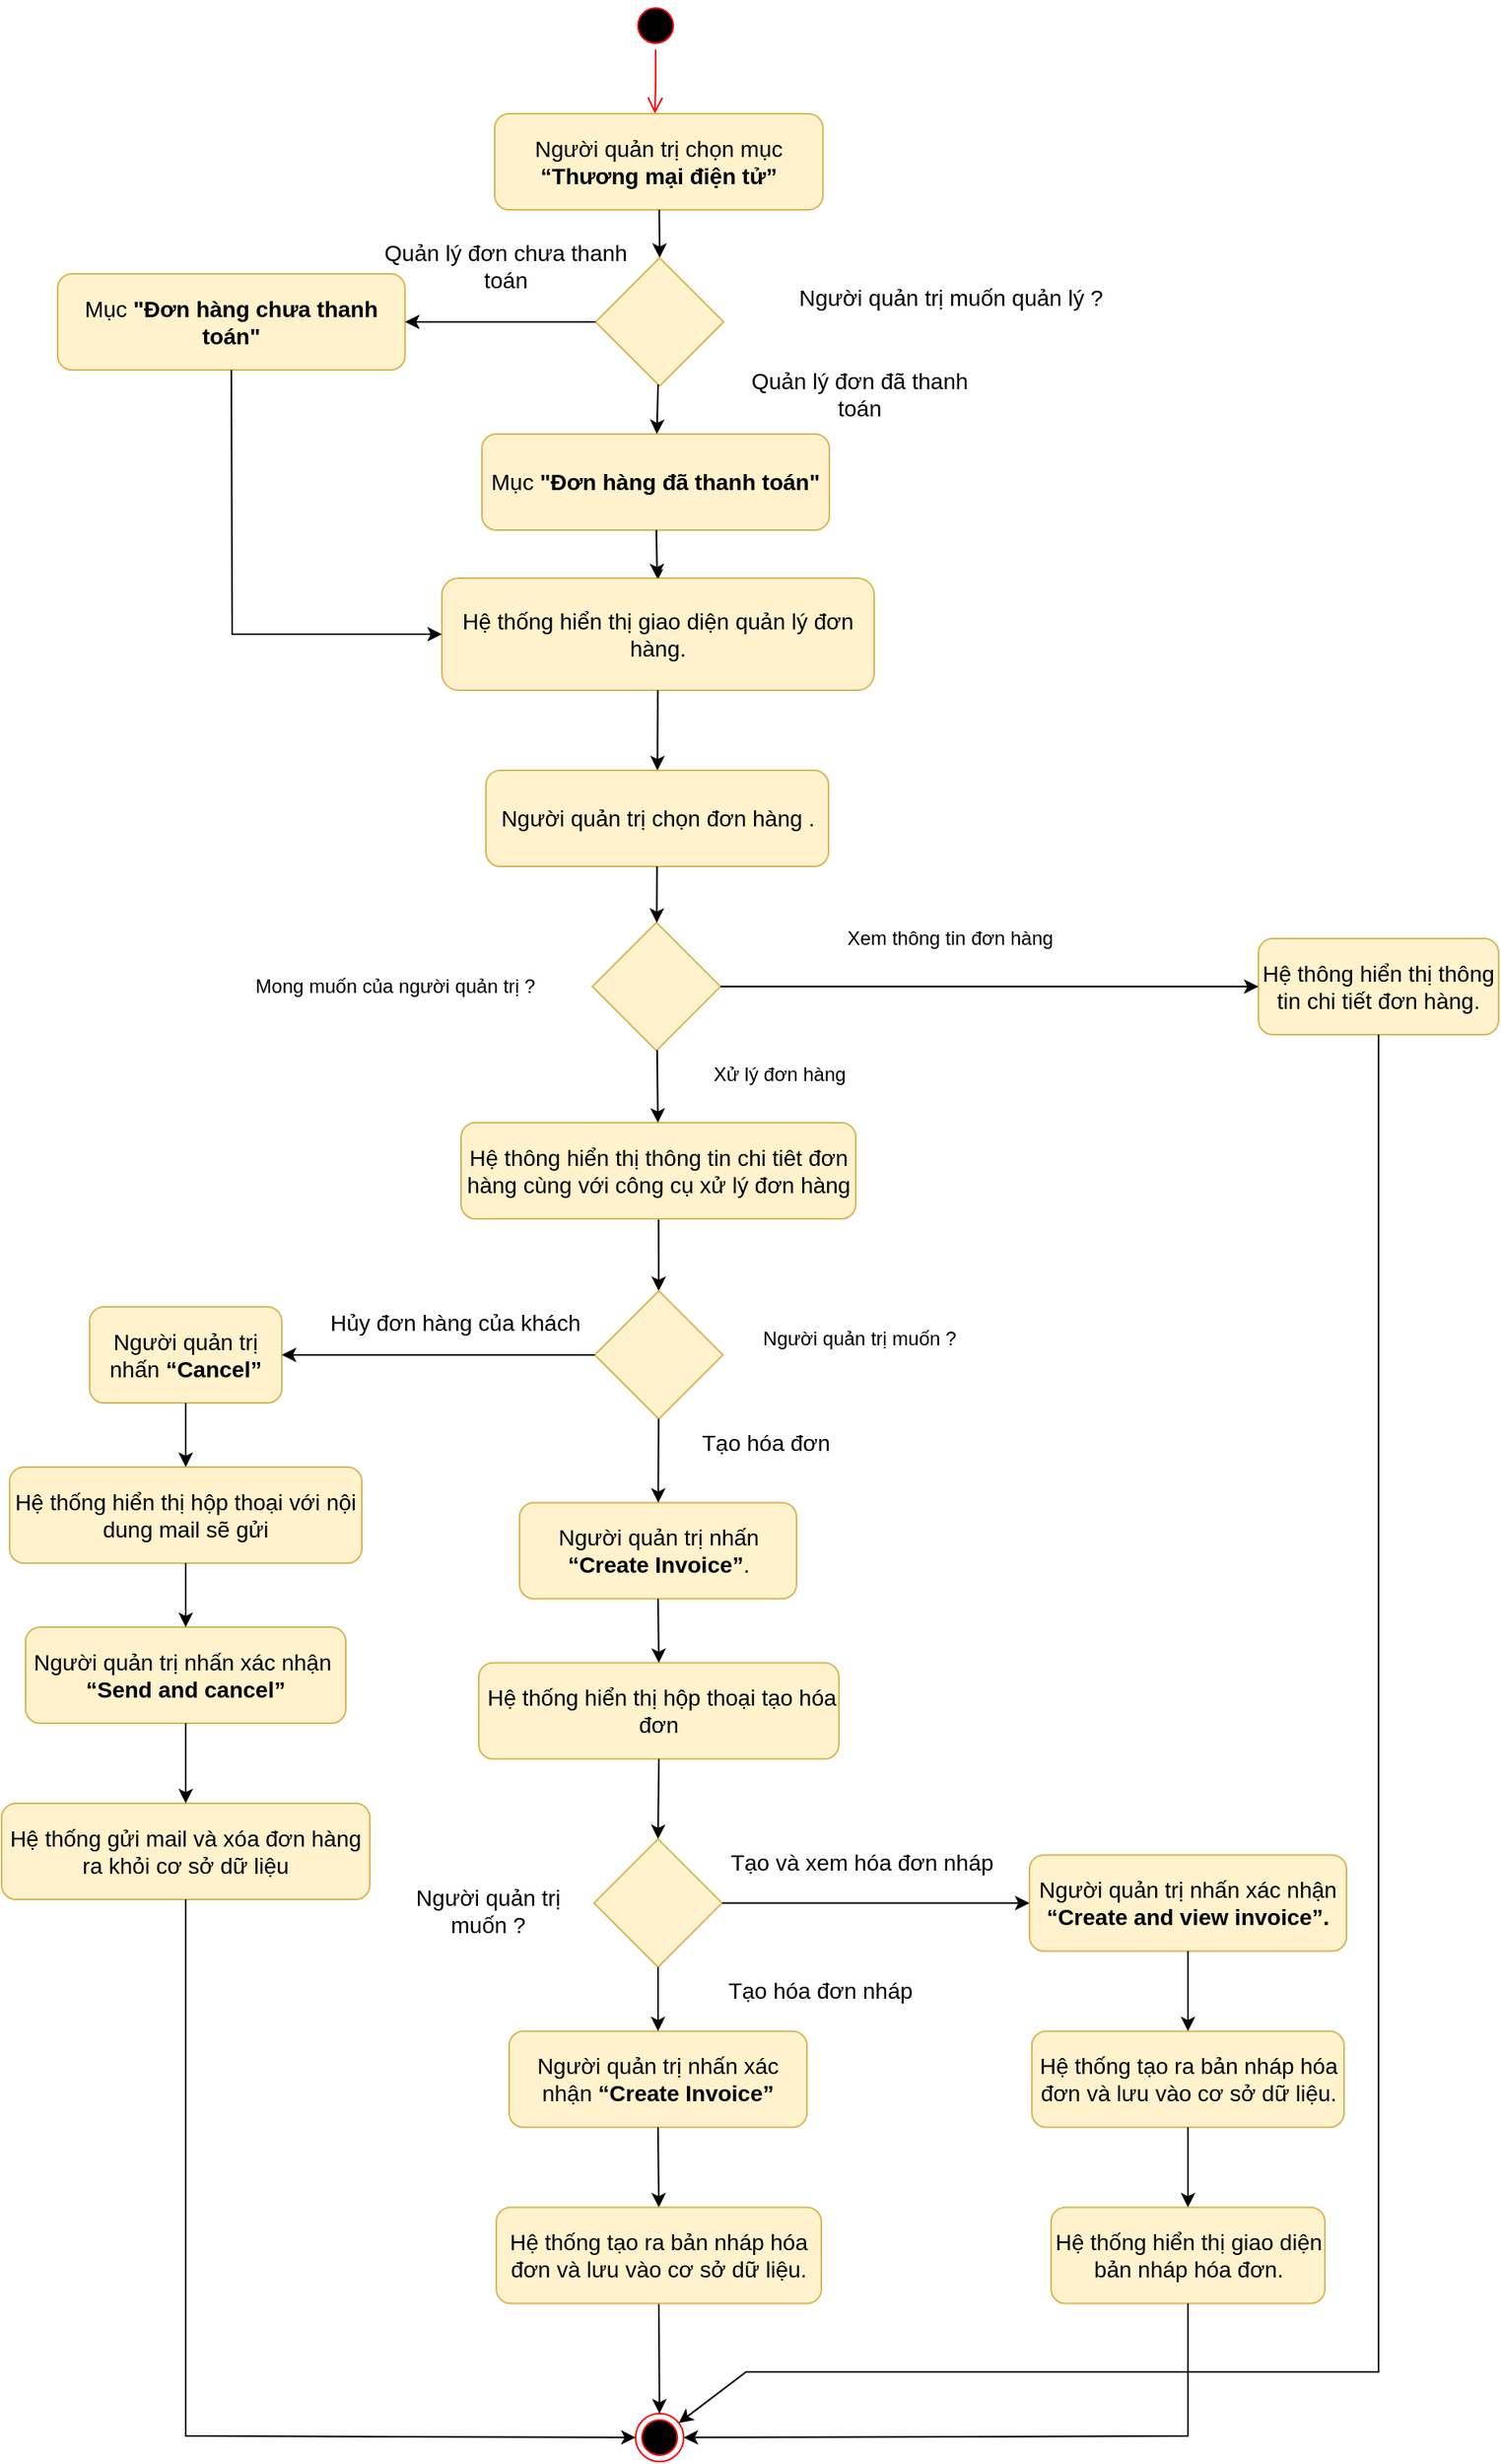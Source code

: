 <mxfile version="20.6.0" type="google"><diagram id="NtIufhbVTjzd1eWzALGa" name="Page-1"><mxGraphModel grid="1" page="1" gridSize="10" guides="1" tooltips="1" connect="1" arrows="1" fold="1" pageScale="1" pageWidth="850" pageHeight="1100" math="0" shadow="0"><root><mxCell id="0"/><mxCell id="1" parent="0"/><mxCell id="KUfu6anbVa3KnyMD5vDD-2" value="" style="ellipse;html=1;shape=startState;fillColor=#000000;strokeColor=#ff0000;fontSize=14;" vertex="1" parent="1"><mxGeometry x="408.5" y="80" width="30" height="30" as="geometry"/></mxCell><mxCell id="KUfu6anbVa3KnyMD5vDD-3" value="" style="edgeStyle=orthogonalEdgeStyle;html=1;verticalAlign=bottom;endArrow=open;endSize=8;strokeColor=#ff0000;rounded=0;fontSize=14;entryX=0.488;entryY=0;entryDx=0;entryDy=0;entryPerimeter=0;" edge="1" parent="1" source="KUfu6anbVa3KnyMD5vDD-2" target="KUfu6anbVa3KnyMD5vDD-4"><mxGeometry relative="1" as="geometry"><mxPoint x="423" y="140" as="targetPoint"/></mxGeometry></mxCell><mxCell id="KUfu6anbVa3KnyMD5vDD-4" value="&lt;b id=&quot;docs-internal-guid-8980c4c9-7fff-c3e4-bc21-66bbaf039bb8&quot; style=&quot;font-weight: normal; font-size: 14px;&quot;&gt;&lt;span style=&quot;font-size: 14px; font-family: Calibri, sans-serif; color: rgb(0, 0, 0); background-color: transparent; font-weight: 400; font-style: normal; font-variant: normal; text-decoration: none; vertical-align: baseline;&quot;&gt;Người quản trị chọn mục &lt;/span&gt;&lt;span style=&quot;font-size: 14px; font-family: Calibri, sans-serif; color: rgb(0, 0, 0); background-color: transparent; font-weight: 700; font-style: normal; font-variant: normal; text-decoration: none; vertical-align: baseline;&quot;&gt;“Thương mại điện tử”&lt;/span&gt;&lt;/b&gt;" style="rounded=1;whiteSpace=wrap;html=1;fillColor=#fff2cc;strokeColor=#d6b656;fontSize=14;" vertex="1" parent="1"><mxGeometry x="323" y="150" width="205" height="60" as="geometry"/></mxCell><mxCell id="KUfu6anbVa3KnyMD5vDD-5" value="&lt;span id=&quot;docs-internal-guid-a3a27db2-7fff-051c-828b-8b4efbaabe49&quot; style=&quot;font-size: 14px;&quot;&gt;&lt;p style=&quot;line-height: 1.2; margin-top: 0pt; margin-bottom: 0pt; font-size: 14px;&quot; dir=&quot;ltr&quot;&gt;&lt;span id=&quot;docs-internal-guid-9647f9d7-7fff-be7b-ffa3-6aff18ac8986&quot; style=&quot;font-size: 14px;&quot;&gt;&lt;/span&gt;&lt;/p&gt;&lt;p style=&quot;line-height: 1.2; margin-top: 0pt; margin-bottom: 0pt; font-size: 14px;&quot; dir=&quot;ltr&quot;&gt;&lt;span style=&quot;font-size: 14px; font-family: Calibri, sans-serif; color: rgb(0, 0, 0); background-color: transparent; font-weight: 400; font-style: normal; font-variant: normal; text-decoration: none; vertical-align: baseline;&quot;&gt;Hệ thống hiển thị giao diện quản lý đơn hàng.&lt;/span&gt;&lt;/p&gt;&lt;/span&gt;" style="rounded=1;whiteSpace=wrap;html=1;fillColor=#fff2cc;strokeColor=#d6b656;fontSize=14;" vertex="1" parent="1"><mxGeometry x="290" y="440" width="270" height="70" as="geometry"/></mxCell><mxCell id="KUfu6anbVa3KnyMD5vDD-6" value="&lt;span id=&quot;docs-internal-guid-f438fb41-7fff-bad0-ffcc-31dd240963cc&quot; style=&quot;font-size: 14px;&quot;&gt;&lt;span style=&quot;font-size: 14px; font-family: Calibri, sans-serif; background-color: transparent; font-variant-numeric: normal; font-variant-east-asian: normal; vertical-align: baseline;&quot;&gt;Người&amp;nbsp;&lt;span style=&quot;font-family: Helvetica; font-size: 14px;&quot; id=&quot;docs-internal-guid-8980c4c9-7fff-c3e4-bc21-66bbaf039bb8&quot;&gt;&lt;span style=&quot;font-family: Calibri, sans-serif; background-color: transparent; font-variant-numeric: normal; font-variant-east-asian: normal; vertical-align: baseline; font-size: 14px;&quot;&gt;quản trị&amp;nbsp;&lt;/span&gt;&lt;/span&gt;chọn đơn hàng .&lt;/span&gt;&lt;/span&gt;" style="rounded=1;whiteSpace=wrap;html=1;fillColor=#fff2cc;strokeColor=#d6b656;fontSize=14;" vertex="1" parent="1"><mxGeometry x="317.5" y="560" width="214" height="60" as="geometry"/></mxCell><mxCell id="KUfu6anbVa3KnyMD5vDD-7" value="&lt;span style=&quot;background-color: transparent; font-family: Calibri, sans-serif; font-size: 14px;&quot;&gt;Hệ thông hiển thị thông tin chi tiết đơn hàng.&lt;/span&gt;&lt;br style=&quot;font-size: 14px;&quot;&gt;" style="rounded=1;whiteSpace=wrap;html=1;fillColor=#fff2cc;strokeColor=#d6b656;fontSize=14;" vertex="1" parent="1"><mxGeometry x="800" y="665" width="150" height="60" as="geometry"/></mxCell><mxCell id="KUfu6anbVa3KnyMD5vDD-9" value="" style="endArrow=classic;html=1;rounded=0;entryX=0.5;entryY=0;entryDx=0;entryDy=0;fontSize=14;" edge="1" parent="1" source="KUfu6anbVa3KnyMD5vDD-4" target="KUfu6anbVa3KnyMD5vDD-49"><mxGeometry width="50" height="50" relative="1" as="geometry"><mxPoint x="243.5" y="410" as="sourcePoint"/><mxPoint x="614.5" y="190" as="targetPoint"/></mxGeometry></mxCell><mxCell id="KUfu6anbVa3KnyMD5vDD-10" value="" style="endArrow=classic;html=1;rounded=0;fontSize=14;" edge="1" parent="1" source="KUfu6anbVa3KnyMD5vDD-5" target="KUfu6anbVa3KnyMD5vDD-6"><mxGeometry width="50" height="50" relative="1" as="geometry"><mxPoint x="434.5" y="420" as="sourcePoint"/><mxPoint x="434.5" y="480" as="targetPoint"/></mxGeometry></mxCell><mxCell id="KUfu6anbVa3KnyMD5vDD-48" value="&lt;span id=&quot;docs-internal-guid-2b19aabf-7fff-3144-191e-baf4130a2cd1&quot; style=&quot;font-size: 14px;&quot;&gt;&lt;span style=&quot;font-size: 14px; font-family: Calibri, sans-serif; background-color: transparent; font-variant-numeric: normal; font-variant-east-asian: normal; vertical-align: baseline;&quot;&gt;Mục &lt;b style=&quot;font-size: 14px;&quot;&gt;&quot;Đơn hàng chưa thanh toán&quot;&lt;/b&gt;&lt;/span&gt;&lt;/span&gt;" style="rounded=1;whiteSpace=wrap;html=1;fillColor=#fff2cc;strokeColor=#d6b656;fontSize=14;" vertex="1" parent="1"><mxGeometry x="50" y="250" width="217" height="60" as="geometry"/></mxCell><mxCell id="KUfu6anbVa3KnyMD5vDD-49" value="" style="rhombus;whiteSpace=wrap;html=1;fillColor=#fff2cc;strokeColor=#d6b656;fontSize=14;" vertex="1" parent="1"><mxGeometry x="386" y="240" width="80" height="80" as="geometry"/></mxCell><mxCell id="KUfu6anbVa3KnyMD5vDD-85" value="" style="edgeStyle=orthogonalEdgeStyle;rounded=0;orthogonalLoop=1;jettySize=auto;html=1;strokeWidth=0;fontSize=14;" edge="1" parent="1" source="KUfu6anbVa3KnyMD5vDD-50" target="KUfu6anbVa3KnyMD5vDD-5"><mxGeometry relative="1" as="geometry"/></mxCell><mxCell id="KUfu6anbVa3KnyMD5vDD-50" value="&lt;span style=&quot;font-family: Calibri, sans-serif; font-size: 14px;&quot;&gt;Mục&amp;nbsp;&lt;/span&gt;&lt;b style=&quot;font-family: Calibri, sans-serif; font-size: 14px;&quot;&gt;&quot;Đơn hàng đã thanh toán&quot;&lt;/b&gt;" style="rounded=1;whiteSpace=wrap;html=1;fillColor=#fff2cc;strokeColor=#d6b656;fontSize=14;" vertex="1" parent="1"><mxGeometry x="315" y="350" width="217" height="60" as="geometry"/></mxCell><mxCell id="KUfu6anbVa3KnyMD5vDD-52" value="" style="endArrow=classic;html=1;rounded=0;fontSize=14;" edge="1" parent="1" source="KUfu6anbVa3KnyMD5vDD-49" target="KUfu6anbVa3KnyMD5vDD-48"><mxGeometry width="50" height="50" relative="1" as="geometry"><mxPoint x="314.5" y="340" as="sourcePoint"/><mxPoint x="263" y="270" as="targetPoint"/></mxGeometry></mxCell><mxCell id="KUfu6anbVa3KnyMD5vDD-53" value="" style="endArrow=classic;html=1;rounded=0;fontSize=14;" edge="1" parent="1" source="KUfu6anbVa3KnyMD5vDD-49" target="KUfu6anbVa3KnyMD5vDD-50"><mxGeometry width="50" height="50" relative="1" as="geometry"><mxPoint x="514.5" y="380" as="sourcePoint"/><mxPoint x="564.5" y="330" as="targetPoint"/></mxGeometry></mxCell><mxCell id="KUfu6anbVa3KnyMD5vDD-54" value="" style="endArrow=classic;html=1;rounded=0;exitX=0.5;exitY=1;exitDx=0;exitDy=0;entryX=0;entryY=0.5;entryDx=0;entryDy=0;fontSize=14;" edge="1" parent="1" source="KUfu6anbVa3KnyMD5vDD-48" target="KUfu6anbVa3KnyMD5vDD-5"><mxGeometry width="50" height="50" relative="1" as="geometry"><mxPoint x="160" y="490" as="sourcePoint"/><mxPoint x="210" y="440" as="targetPoint"/><Array as="points"><mxPoint x="159" y="475"/></Array></mxGeometry></mxCell><mxCell id="KUfu6anbVa3KnyMD5vDD-55" value="" style="endArrow=classic;html=1;rounded=0;fontSize=14;" edge="1" parent="1" source="KUfu6anbVa3KnyMD5vDD-50" target="KUfu6anbVa3KnyMD5vDD-5"><mxGeometry width="50" height="50" relative="1" as="geometry"><mxPoint x="590" y="380" as="sourcePoint"/><mxPoint x="640" y="330" as="targetPoint"/></mxGeometry></mxCell><mxCell id="OPF8tcInGK0EnsV9tsto-1" value="&lt;font style=&quot;font-size: 14px;&quot;&gt;Người quản trị muốn quản lý ?&lt;/font&gt;" style="text;html=1;strokeColor=none;fillColor=none;align=center;verticalAlign=middle;whiteSpace=wrap;rounded=0;fontSize=14;" vertex="1" parent="1"><mxGeometry x="503.5" y="250" width="208" height="30" as="geometry"/></mxCell><mxCell id="OPF8tcInGK0EnsV9tsto-2" value="Quản lý đơn chưa thanh toán" style="text;html=1;strokeColor=none;fillColor=none;align=center;verticalAlign=middle;whiteSpace=wrap;rounded=0;fontSize=14;" vertex="1" parent="1"><mxGeometry x="245" y="230" width="170" height="30" as="geometry"/></mxCell><mxCell id="OPF8tcInGK0EnsV9tsto-3" value="Quản lý đơn đã thanh toán" style="text;html=1;strokeColor=none;fillColor=none;align=center;verticalAlign=middle;whiteSpace=wrap;rounded=0;fontSize=14;" vertex="1" parent="1"><mxGeometry x="472" y="310" width="158" height="30" as="geometry"/></mxCell><mxCell id="6-I2fdRsybvH0xpBylqt-1" value="" style="rhombus;whiteSpace=wrap;html=1;fillColor=#fff2cc;strokeColor=#d6b656;" vertex="1" parent="1"><mxGeometry x="384" y="655" width="80" height="80" as="geometry"/></mxCell><mxCell id="6-I2fdRsybvH0xpBylqt-2" value="" style="endArrow=classic;html=1;rounded=0;" edge="1" parent="1" source="6-I2fdRsybvH0xpBylqt-1" target="KUfu6anbVa3KnyMD5vDD-7"><mxGeometry width="50" height="50" relative="1" as="geometry"><mxPoint x="470" y="770" as="sourcePoint"/><mxPoint x="520" y="720" as="targetPoint"/></mxGeometry></mxCell><mxCell id="6-I2fdRsybvH0xpBylqt-3" value="" style="ellipse;html=1;shape=endState;fillColor=#000000;strokeColor=#ff0000;fontSize=14;" vertex="1" parent="1"><mxGeometry x="411" y="1586" width="30" height="30" as="geometry"/></mxCell><mxCell id="6-I2fdRsybvH0xpBylqt-5" value="" style="endArrow=classic;html=1;rounded=0;fontSize=14;exitX=0.5;exitY=1;exitDx=0;exitDy=0;" edge="1" parent="1" source="6-I2fdRsybvH0xpBylqt-14" target="6-I2fdRsybvH0xpBylqt-3"><mxGeometry width="50" height="50" relative="1" as="geometry"><mxPoint x="426" y="1577.26" as="sourcePoint"/><mxPoint x="426" y="1617.26" as="targetPoint"/></mxGeometry></mxCell><mxCell id="6-I2fdRsybvH0xpBylqt-6" value="" style="endArrow=classic;html=1;rounded=0;fontSize=14;" edge="1" parent="1" source="6-I2fdRsybvH0xpBylqt-20" target="6-I2fdRsybvH0xpBylqt-32"><mxGeometry width="50" height="50" relative="1" as="geometry"><mxPoint x="423.716" y="899.716" as="sourcePoint"/><mxPoint x="410" y="900" as="targetPoint"/></mxGeometry></mxCell><mxCell id="6-I2fdRsybvH0xpBylqt-8" value="&lt;span id=&quot;docs-internal-guid-dfa1f547-7fff-2bdf-1cb7-a252db305fa9&quot; style=&quot;font-size: 14px;&quot;&gt;&lt;span style=&quot;font-size: 14px; font-family: Calibri, sans-serif; background-color: transparent; font-variant-numeric: normal; font-variant-east-asian: normal; vertical-align: baseline;&quot;&gt;Người quản trị nhấn &lt;/span&gt;&lt;span style=&quot;font-size: 14px; font-family: Calibri, sans-serif; background-color: transparent; font-weight: 700; font-variant-numeric: normal; font-variant-east-asian: normal; vertical-align: baseline;&quot;&gt;“Create Invoice”&lt;/span&gt;&lt;span style=&quot;font-size: 14px; font-family: Calibri, sans-serif; background-color: transparent; font-variant-numeric: normal; font-variant-east-asian: normal; vertical-align: baseline;&quot;&gt;.&lt;/span&gt;&lt;/span&gt;" style="rounded=1;whiteSpace=wrap;html=1;fontSize=14;fillColor=#fff2cc;strokeColor=#d6b656;" vertex="1" parent="1"><mxGeometry x="338.5" y="1017.26" width="173" height="60" as="geometry"/></mxCell><mxCell id="6-I2fdRsybvH0xpBylqt-9" value="&lt;span id=&quot;docs-internal-guid-a148e994-7fff-7543-564e-c5d7829d4c5a&quot; style=&quot;font-size: 14px;&quot;&gt;&lt;p style=&quot;line-height: 1.2; margin-top: 0pt; margin-bottom: 0pt; font-size: 14px;&quot; dir=&quot;ltr&quot;&gt;&lt;span style=&quot;font-size: 14px; font-family: Calibri, sans-serif; background-color: transparent; font-variant-numeric: normal; font-variant-east-asian: normal; vertical-align: baseline;&quot;&gt;&amp;nbsp;Hệ thống hiển thị hộp thoại tạo hóa đơn&lt;/span&gt;&lt;/p&gt;&lt;/span&gt;" style="rounded=1;whiteSpace=wrap;html=1;fontSize=14;fillColor=#fff2cc;strokeColor=#d6b656;" vertex="1" parent="1"><mxGeometry x="313" y="1117.26" width="225" height="60" as="geometry"/></mxCell><mxCell id="6-I2fdRsybvH0xpBylqt-10" value="" style="endArrow=classic;html=1;rounded=0;fontSize=14;exitX=0.5;exitY=1;exitDx=0;exitDy=0;entryX=0.5;entryY=0;entryDx=0;entryDy=0;" edge="1" parent="1" source="6-I2fdRsybvH0xpBylqt-8" target="6-I2fdRsybvH0xpBylqt-9"><mxGeometry width="50" height="50" relative="1" as="geometry"><mxPoint x="231.5" y="1117.26" as="sourcePoint"/><mxPoint x="281.5" y="1067.26" as="targetPoint"/></mxGeometry></mxCell><mxCell id="6-I2fdRsybvH0xpBylqt-11" value="&lt;span id=&quot;docs-internal-guid-fc3072d5-7fff-f784-47d9-ce96b7c219a7&quot; style=&quot;font-size: 14px;&quot;&gt;&lt;span style=&quot;font-size: 14px; font-family: Calibri, sans-serif; background-color: transparent; font-variant-numeric: normal; font-variant-east-asian: normal; vertical-align: baseline;&quot;&gt;Người quản trị nhấn xác nhận &lt;/span&gt;&lt;span style=&quot;font-size: 14px; font-family: Calibri, sans-serif; background-color: transparent; font-weight: 700; font-variant-numeric: normal; font-variant-east-asian: normal; vertical-align: baseline;&quot;&gt;“Create Invoice”&lt;/span&gt;&lt;/span&gt;" style="rounded=1;whiteSpace=wrap;html=1;fontSize=14;fillColor=#fff2cc;strokeColor=#d6b656;" vertex="1" parent="1"><mxGeometry x="332" y="1347.26" width="186" height="60" as="geometry"/></mxCell><mxCell id="6-I2fdRsybvH0xpBylqt-12" value="" style="endArrow=classic;html=1;rounded=0;fontSize=14;exitX=0.5;exitY=1;exitDx=0;exitDy=0;entryX=0.5;entryY=0;entryDx=0;entryDy=0;" edge="1" parent="1" source="6-I2fdRsybvH0xpBylqt-9" target="6-I2fdRsybvH0xpBylqt-13"><mxGeometry width="50" height="50" relative="1" as="geometry"><mxPoint x="261.5" y="1267.26" as="sourcePoint"/><mxPoint x="311.5" y="1217.26" as="targetPoint"/></mxGeometry></mxCell><mxCell id="6-I2fdRsybvH0xpBylqt-13" value="" style="rhombus;whiteSpace=wrap;html=1;fontSize=14;fillColor=#fff2cc;strokeColor=#d6b656;" vertex="1" parent="1"><mxGeometry x="385" y="1227.26" width="80" height="80" as="geometry"/></mxCell><mxCell id="6-I2fdRsybvH0xpBylqt-14" value="&lt;span id=&quot;docs-internal-guid-7376fcf2-7fff-389c-331b-919ae2164b77&quot; style=&quot;font-size: 14px;&quot;&gt;&lt;p style=&quot;line-height: 1.2; margin-top: 0pt; margin-bottom: 0pt; font-size: 14px;&quot; dir=&quot;ltr&quot;&gt;&lt;span style=&quot;font-size: 14px; font-family: Calibri, sans-serif; background-color: transparent; font-variant-numeric: normal; font-variant-east-asian: normal; vertical-align: baseline;&quot;&gt;Hệ thống tạo ra bản nháp hóa đơn và lưu vào cơ sở dữ liệu.&lt;/span&gt;&lt;/p&gt;&lt;/span&gt;" style="rounded=1;whiteSpace=wrap;html=1;fontSize=14;fillColor=#fff2cc;strokeColor=#d6b656;" vertex="1" parent="1"><mxGeometry x="324" y="1457.26" width="203" height="60" as="geometry"/></mxCell><mxCell id="6-I2fdRsybvH0xpBylqt-15" value="" style="endArrow=classic;html=1;rounded=0;fontSize=14;exitX=0.5;exitY=1;exitDx=0;exitDy=0;entryX=0.5;entryY=0;entryDx=0;entryDy=0;" edge="1" parent="1" source="6-I2fdRsybvH0xpBylqt-13" target="6-I2fdRsybvH0xpBylqt-11"><mxGeometry width="50" height="50" relative="1" as="geometry"><mxPoint x="191.5" y="1367.26" as="sourcePoint"/><mxPoint x="241.5" y="1317.26" as="targetPoint"/></mxGeometry></mxCell><mxCell id="6-I2fdRsybvH0xpBylqt-16" value="" style="endArrow=classic;html=1;rounded=0;fontSize=14;exitX=0.5;exitY=1;exitDx=0;exitDy=0;entryX=0.5;entryY=0;entryDx=0;entryDy=0;" edge="1" parent="1" source="6-I2fdRsybvH0xpBylqt-11" target="6-I2fdRsybvH0xpBylqt-14"><mxGeometry width="50" height="50" relative="1" as="geometry"><mxPoint x="231.5" y="1467.26" as="sourcePoint"/><mxPoint x="281.5" y="1417.26" as="targetPoint"/></mxGeometry></mxCell><mxCell id="6-I2fdRsybvH0xpBylqt-18" value="Tạo và xem hóa đơn nháp" style="text;html=1;strokeColor=none;fillColor=none;align=center;verticalAlign=middle;whiteSpace=wrap;rounded=0;fontSize=14;" vertex="1" parent="1"><mxGeometry x="460.5" y="1227.26" width="183" height="30" as="geometry"/></mxCell><mxCell id="6-I2fdRsybvH0xpBylqt-19" value="Tạo hóa đơn nháp" style="text;html=1;strokeColor=none;fillColor=none;align=center;verticalAlign=middle;whiteSpace=wrap;rounded=0;fontSize=14;" vertex="1" parent="1"><mxGeometry x="460.5" y="1307.26" width="131" height="30" as="geometry"/></mxCell><mxCell id="6-I2fdRsybvH0xpBylqt-20" value="&lt;font face=&quot;Calibri, sans-serif&quot;&gt;Hệ thông hiển thị thông tin chi tiêt đơn hàng cùng với công cụ xử lý đơn hàng&lt;/font&gt;" style="rounded=1;whiteSpace=wrap;html=1;fillColor=#fff2cc;strokeColor=#d6b656;fontSize=14;" vertex="1" parent="1"><mxGeometry x="302" y="780" width="246.5" height="60" as="geometry"/></mxCell><mxCell id="6-I2fdRsybvH0xpBylqt-21" value="&lt;span id=&quot;docs-internal-guid-1f173d41-7fff-8cbb-1a45-6fe85110846f&quot; style=&quot;font-size: 14px;&quot;&gt;&lt;span style=&quot;font-size: 14px; font-family: Calibri, sans-serif; background-color: transparent; font-variant-numeric: normal; font-variant-east-asian: normal; vertical-align: baseline;&quot;&gt;Người quản trị nhấn &lt;/span&gt;&lt;span style=&quot;font-size: 14px; font-family: Calibri, sans-serif; background-color: transparent; font-weight: 700; font-variant-numeric: normal; font-variant-east-asian: normal; vertical-align: baseline;&quot;&gt;“Cancel”&lt;/span&gt;&lt;/span&gt;" style="rounded=1;whiteSpace=wrap;html=1;fillColor=#fff2cc;strokeColor=#d6b656;fontSize=14;" vertex="1" parent="1"><mxGeometry x="70" y="895" width="120" height="60" as="geometry"/></mxCell><mxCell id="6-I2fdRsybvH0xpBylqt-22" value="&lt;span id=&quot;docs-internal-guid-64fc56ea-7fff-a6c4-2f9f-66c4e80b82fb&quot; style=&quot;font-size: 14px;&quot;&gt;&lt;p style=&quot;line-height: 1.2; margin-top: 0pt; margin-bottom: 0pt; font-size: 14px;&quot; dir=&quot;ltr&quot;&gt;&lt;span style=&quot;font-size: 14px; font-family: Calibri, sans-serif; background-color: transparent; font-variant-numeric: normal; font-variant-east-asian: normal; vertical-align: baseline;&quot;&gt;Hệ thống hiển thị hộp thoại với nội dung mail sẽ gửi&lt;/span&gt;&lt;/p&gt;&lt;/span&gt;" style="rounded=1;whiteSpace=wrap;html=1;fontSize=14;fillColor=#fff2cc;strokeColor=#d6b656;" vertex="1" parent="1"><mxGeometry x="20" y="995" width="220" height="60" as="geometry"/></mxCell><mxCell id="6-I2fdRsybvH0xpBylqt-23" value="&lt;span id=&quot;docs-internal-guid-534b0598-7fff-e2f4-b260-5c2d2dabd2e7&quot; style=&quot;font-size: 14px;&quot;&gt;&lt;span style=&quot;font-size: 14px; font-family: Calibri, sans-serif; background-color: transparent; font-variant-numeric: normal; font-variant-east-asian: normal; vertical-align: baseline;&quot;&gt;Người quản trị nhấn xác nhận&amp;nbsp; &lt;/span&gt;&lt;span style=&quot;font-size: 14px; font-family: Calibri, sans-serif; background-color: transparent; font-weight: 700; font-variant-numeric: normal; font-variant-east-asian: normal; vertical-align: baseline;&quot;&gt;“Send and cancel”&lt;/span&gt;&lt;/span&gt;" style="rounded=1;whiteSpace=wrap;html=1;fontSize=14;fillColor=#fff2cc;strokeColor=#d6b656;" vertex="1" parent="1"><mxGeometry x="30" y="1095" width="200" height="60" as="geometry"/></mxCell><mxCell id="6-I2fdRsybvH0xpBylqt-24" value="&lt;span id=&quot;docs-internal-guid-a77e1a29-7fff-0c01-60ed-9ff3a96c3b01&quot; style=&quot;font-size: 14px;&quot;&gt;&lt;span style=&quot;font-size: 14px; font-family: Calibri, sans-serif; background-color: transparent; font-variant-numeric: normal; font-variant-east-asian: normal; vertical-align: baseline;&quot;&gt;Hệ thống gửi mail và xóa đơn hàng ra khỏi cơ sở dữ liệu&lt;/span&gt;&lt;/span&gt;" style="rounded=1;whiteSpace=wrap;html=1;fontSize=14;fillColor=#fff2cc;strokeColor=#d6b656;" vertex="1" parent="1"><mxGeometry x="15" y="1205" width="230" height="60" as="geometry"/></mxCell><mxCell id="6-I2fdRsybvH0xpBylqt-25" value="" style="endArrow=classic;html=1;rounded=0;fontSize=14;exitX=0.5;exitY=1;exitDx=0;exitDy=0;entryX=0.5;entryY=0;entryDx=0;entryDy=0;" edge="1" parent="1" source="6-I2fdRsybvH0xpBylqt-21" target="6-I2fdRsybvH0xpBylqt-22"><mxGeometry width="50" height="50" relative="1" as="geometry"><mxPoint x="415" y="1040" as="sourcePoint"/><mxPoint x="465" y="990" as="targetPoint"/></mxGeometry></mxCell><mxCell id="6-I2fdRsybvH0xpBylqt-26" value="" style="endArrow=classic;html=1;rounded=0;fontSize=14;exitX=0.5;exitY=1;exitDx=0;exitDy=0;entryX=0.5;entryY=0;entryDx=0;entryDy=0;" edge="1" parent="1" source="6-I2fdRsybvH0xpBylqt-22" target="6-I2fdRsybvH0xpBylqt-23"><mxGeometry width="50" height="50" relative="1" as="geometry"><mxPoint x="320" y="1095" as="sourcePoint"/><mxPoint x="370" y="1045" as="targetPoint"/></mxGeometry></mxCell><mxCell id="6-I2fdRsybvH0xpBylqt-27" value="" style="endArrow=classic;html=1;rounded=0;fontSize=14;exitX=0.5;exitY=1;exitDx=0;exitDy=0;entryX=0.5;entryY=0;entryDx=0;entryDy=0;" edge="1" parent="1" source="6-I2fdRsybvH0xpBylqt-23" target="6-I2fdRsybvH0xpBylqt-24"><mxGeometry width="50" height="50" relative="1" as="geometry"><mxPoint x="270" y="1205" as="sourcePoint"/><mxPoint x="320" y="1155" as="targetPoint"/></mxGeometry></mxCell><mxCell id="6-I2fdRsybvH0xpBylqt-28" value="Hủy đơn hàng của khách" style="text;html=1;strokeColor=none;fillColor=none;align=center;verticalAlign=middle;whiteSpace=wrap;rounded=0;fontSize=14;" vertex="1" parent="1"><mxGeometry x="219" y="890" width="159" height="30" as="geometry"/></mxCell><mxCell id="6-I2fdRsybvH0xpBylqt-30" value="" style="endArrow=classic;html=1;rounded=0;" edge="1" parent="1" source="6-I2fdRsybvH0xpBylqt-24" target="6-I2fdRsybvH0xpBylqt-3"><mxGeometry width="50" height="50" relative="1" as="geometry"><mxPoint x="260" y="1530" as="sourcePoint"/><mxPoint x="310" y="1480" as="targetPoint"/><Array as="points"><mxPoint x="130" y="1600"/></Array></mxGeometry></mxCell><mxCell id="6-I2fdRsybvH0xpBylqt-32" value="" style="rhombus;whiteSpace=wrap;html=1;fillColor=#fff2cc;strokeColor=#d6b656;" vertex="1" parent="1"><mxGeometry x="385.5" y="885" width="80" height="80" as="geometry"/></mxCell><mxCell id="6-I2fdRsybvH0xpBylqt-33" value="" style="endArrow=classic;html=1;rounded=0;" edge="1" parent="1" source="6-I2fdRsybvH0xpBylqt-32" target="6-I2fdRsybvH0xpBylqt-21"><mxGeometry width="50" height="50" relative="1" as="geometry"><mxPoint x="280" y="960" as="sourcePoint"/><mxPoint x="330" y="910" as="targetPoint"/></mxGeometry></mxCell><mxCell id="6-I2fdRsybvH0xpBylqt-34" value="" style="endArrow=classic;html=1;rounded=0;" edge="1" parent="1" source="6-I2fdRsybvH0xpBylqt-32" target="6-I2fdRsybvH0xpBylqt-8"><mxGeometry width="50" height="50" relative="1" as="geometry"><mxPoint x="520" y="970" as="sourcePoint"/><mxPoint x="570" y="920" as="targetPoint"/></mxGeometry></mxCell><mxCell id="6-I2fdRsybvH0xpBylqt-35" value="&lt;span id=&quot;docs-internal-guid-6cd0357e-7fff-cd3f-b1c7-c881328d71bc&quot; style=&quot;font-size: 14px;&quot;&gt;&lt;span style=&quot;font-size: 14px; font-family: Calibri, sans-serif; background-color: transparent; font-variant-numeric: normal; font-variant-east-asian: normal; vertical-align: baseline;&quot;&gt;Người quản trị nhấn xác nhận &lt;/span&gt;&lt;span style=&quot;font-size: 14px; font-family: Calibri, sans-serif; background-color: transparent; font-weight: 700; font-variant-numeric: normal; font-variant-east-asian: normal; vertical-align: baseline;&quot;&gt;“Create and view invoice”.&lt;/span&gt;&lt;/span&gt;" style="rounded=1;whiteSpace=wrap;html=1;fontSize=14;fillColor=#fff2cc;strokeColor=#d6b656;" vertex="1" parent="1"><mxGeometry x="657" y="1237.26" width="198" height="60" as="geometry"/></mxCell><mxCell id="6-I2fdRsybvH0xpBylqt-36" value="&lt;span id=&quot;docs-internal-guid-672ea0d9-7fff-bf4d-1dcd-7330a0e17d21&quot; style=&quot;font-size: 14px;&quot;&gt;&lt;span style=&quot;font-size: 14px; font-family: Calibri, sans-serif; background-color: transparent; font-variant-numeric: normal; font-variant-east-asian: normal; vertical-align: baseline;&quot;&gt;Hệ thống tạo ra bản nháp hóa đơn và lưu vào cơ sở dữ liệu.&lt;/span&gt;&lt;/span&gt;" style="rounded=1;whiteSpace=wrap;html=1;fontSize=14;fillColor=#fff2cc;strokeColor=#d6b656;" vertex="1" parent="1"><mxGeometry x="658.5" y="1347.26" width="195" height="60" as="geometry"/></mxCell><mxCell id="6-I2fdRsybvH0xpBylqt-37" value="&lt;span id=&quot;docs-internal-guid-47fc7db5-7fff-4a57-5d29-e4eb3c6378d8&quot; style=&quot;font-size: 14px;&quot;&gt;&lt;p style=&quot;line-height: 1.2; margin-top: 0pt; margin-bottom: 0pt; font-size: 14px;&quot; dir=&quot;ltr&quot;&gt;&lt;span style=&quot;font-size: 14px; font-family: Calibri, sans-serif; background-color: transparent; font-variant-numeric: normal; font-variant-east-asian: normal; vertical-align: baseline;&quot;&gt;Hệ thống hiển thị giao diện bản nháp hóa đơn.&lt;/span&gt;&lt;/p&gt;&lt;/span&gt;" style="rounded=1;whiteSpace=wrap;html=1;fontSize=14;fillColor=#fff2cc;strokeColor=#d6b656;" vertex="1" parent="1"><mxGeometry x="670.5" y="1457.26" width="171" height="60" as="geometry"/></mxCell><mxCell id="6-I2fdRsybvH0xpBylqt-38" value="" style="endArrow=classic;html=1;rounded=0;fontSize=14;exitX=0.5;exitY=1;exitDx=0;exitDy=0;entryX=0.5;entryY=0;entryDx=0;entryDy=0;" edge="1" parent="1" source="6-I2fdRsybvH0xpBylqt-35" target="6-I2fdRsybvH0xpBylqt-36"><mxGeometry width="50" height="50" relative="1" as="geometry"><mxPoint x="577" y="1377.26" as="sourcePoint"/><mxPoint x="627" y="1327.26" as="targetPoint"/></mxGeometry></mxCell><mxCell id="6-I2fdRsybvH0xpBylqt-39" value="" style="endArrow=classic;html=1;rounded=0;fontSize=14;exitX=0.5;exitY=1;exitDx=0;exitDy=0;entryX=0.5;entryY=0;entryDx=0;entryDy=0;" edge="1" parent="1" source="6-I2fdRsybvH0xpBylqt-36" target="6-I2fdRsybvH0xpBylqt-37"><mxGeometry width="50" height="50" relative="1" as="geometry"><mxPoint x="766" y="1307.26" as="sourcePoint"/><mxPoint x="637" y="1337.26" as="targetPoint"/></mxGeometry></mxCell><mxCell id="6-I2fdRsybvH0xpBylqt-40" value="" style="endArrow=classic;html=1;rounded=0;" edge="1" parent="1" source="6-I2fdRsybvH0xpBylqt-13" target="6-I2fdRsybvH0xpBylqt-35"><mxGeometry width="50" height="50" relative="1" as="geometry"><mxPoint x="683" y="1137.26" as="sourcePoint"/><mxPoint x="733" y="1087.26" as="targetPoint"/></mxGeometry></mxCell><mxCell id="6-I2fdRsybvH0xpBylqt-41" value="" style="endArrow=classic;html=1;rounded=0;" edge="1" parent="1" source="KUfu6anbVa3KnyMD5vDD-6" target="6-I2fdRsybvH0xpBylqt-1"><mxGeometry width="50" height="50" relative="1" as="geometry"><mxPoint x="280" y="720" as="sourcePoint"/><mxPoint x="330" y="670" as="targetPoint"/></mxGeometry></mxCell><mxCell id="6-I2fdRsybvH0xpBylqt-42" value="" style="endArrow=classic;html=1;rounded=0;" edge="1" parent="1" source="6-I2fdRsybvH0xpBylqt-1" target="6-I2fdRsybvH0xpBylqt-20"><mxGeometry width="50" height="50" relative="1" as="geometry"><mxPoint x="270" y="760" as="sourcePoint"/><mxPoint x="320" y="710" as="targetPoint"/></mxGeometry></mxCell><mxCell id="6-I2fdRsybvH0xpBylqt-43" value="Tạo hóa đơn" style="text;html=1;strokeColor=none;fillColor=none;align=center;verticalAlign=middle;whiteSpace=wrap;rounded=0;fontSize=14;" vertex="1" parent="1"><mxGeometry x="447" y="965" width="91" height="30" as="geometry"/></mxCell><mxCell id="6-I2fdRsybvH0xpBylqt-44" value="Người quản trị muốn ?" style="text;html=1;strokeColor=none;fillColor=none;align=center;verticalAlign=middle;whiteSpace=wrap;rounded=0;" vertex="1" parent="1"><mxGeometry x="481" y="900" width="140" height="30" as="geometry"/></mxCell><mxCell id="6-I2fdRsybvH0xpBylqt-45" value="" style="endArrow=classic;html=1;rounded=0;" edge="1" parent="1" source="6-I2fdRsybvH0xpBylqt-37" target="6-I2fdRsybvH0xpBylqt-3"><mxGeometry width="50" height="50" relative="1" as="geometry"><mxPoint x="723" y="1637.26" as="sourcePoint"/><mxPoint x="439.945" y="1626.735" as="targetPoint"/><Array as="points"><mxPoint x="756" y="1600"/></Array></mxGeometry></mxCell><mxCell id="6-I2fdRsybvH0xpBylqt-46" value="Mong muốn của người quản trị ?" style="text;html=1;strokeColor=none;fillColor=none;align=center;verticalAlign=middle;whiteSpace=wrap;rounded=0;" vertex="1" parent="1"><mxGeometry x="165.5" y="680" width="190" height="30" as="geometry"/></mxCell><mxCell id="6-I2fdRsybvH0xpBylqt-47" value="Xem thông tin đơn hàng" style="text;html=1;strokeColor=none;fillColor=none;align=center;verticalAlign=middle;whiteSpace=wrap;rounded=0;" vertex="1" parent="1"><mxGeometry x="531" y="650" width="153" height="30" as="geometry"/></mxCell><mxCell id="6-I2fdRsybvH0xpBylqt-48" value="Xử lý đơn hàng" style="text;html=1;strokeColor=none;fillColor=none;align=center;verticalAlign=middle;whiteSpace=wrap;rounded=0;" vertex="1" parent="1"><mxGeometry x="439.25" y="735" width="124" height="30" as="geometry"/></mxCell><mxCell id="6-I2fdRsybvH0xpBylqt-49" value="Người quản trị muốn ?" style="text;html=1;strokeColor=none;fillColor=none;align=center;verticalAlign=middle;whiteSpace=wrap;rounded=0;fontSize=14;" vertex="1" parent="1"><mxGeometry x="254" y="1257.26" width="130" height="30" as="geometry"/></mxCell><mxCell id="6-I2fdRsybvH0xpBylqt-50" value="" style="endArrow=classic;html=1;rounded=0;" edge="1" parent="1" source="KUfu6anbVa3KnyMD5vDD-7" target="6-I2fdRsybvH0xpBylqt-3"><mxGeometry width="50" height="50" relative="1" as="geometry"><mxPoint x="860" y="890" as="sourcePoint"/><mxPoint x="480" y="1560" as="targetPoint"/><Array as="points"><mxPoint x="875" y="1560"/><mxPoint x="480" y="1560"/></Array></mxGeometry></mxCell></root></mxGraphModel></diagram></mxfile>